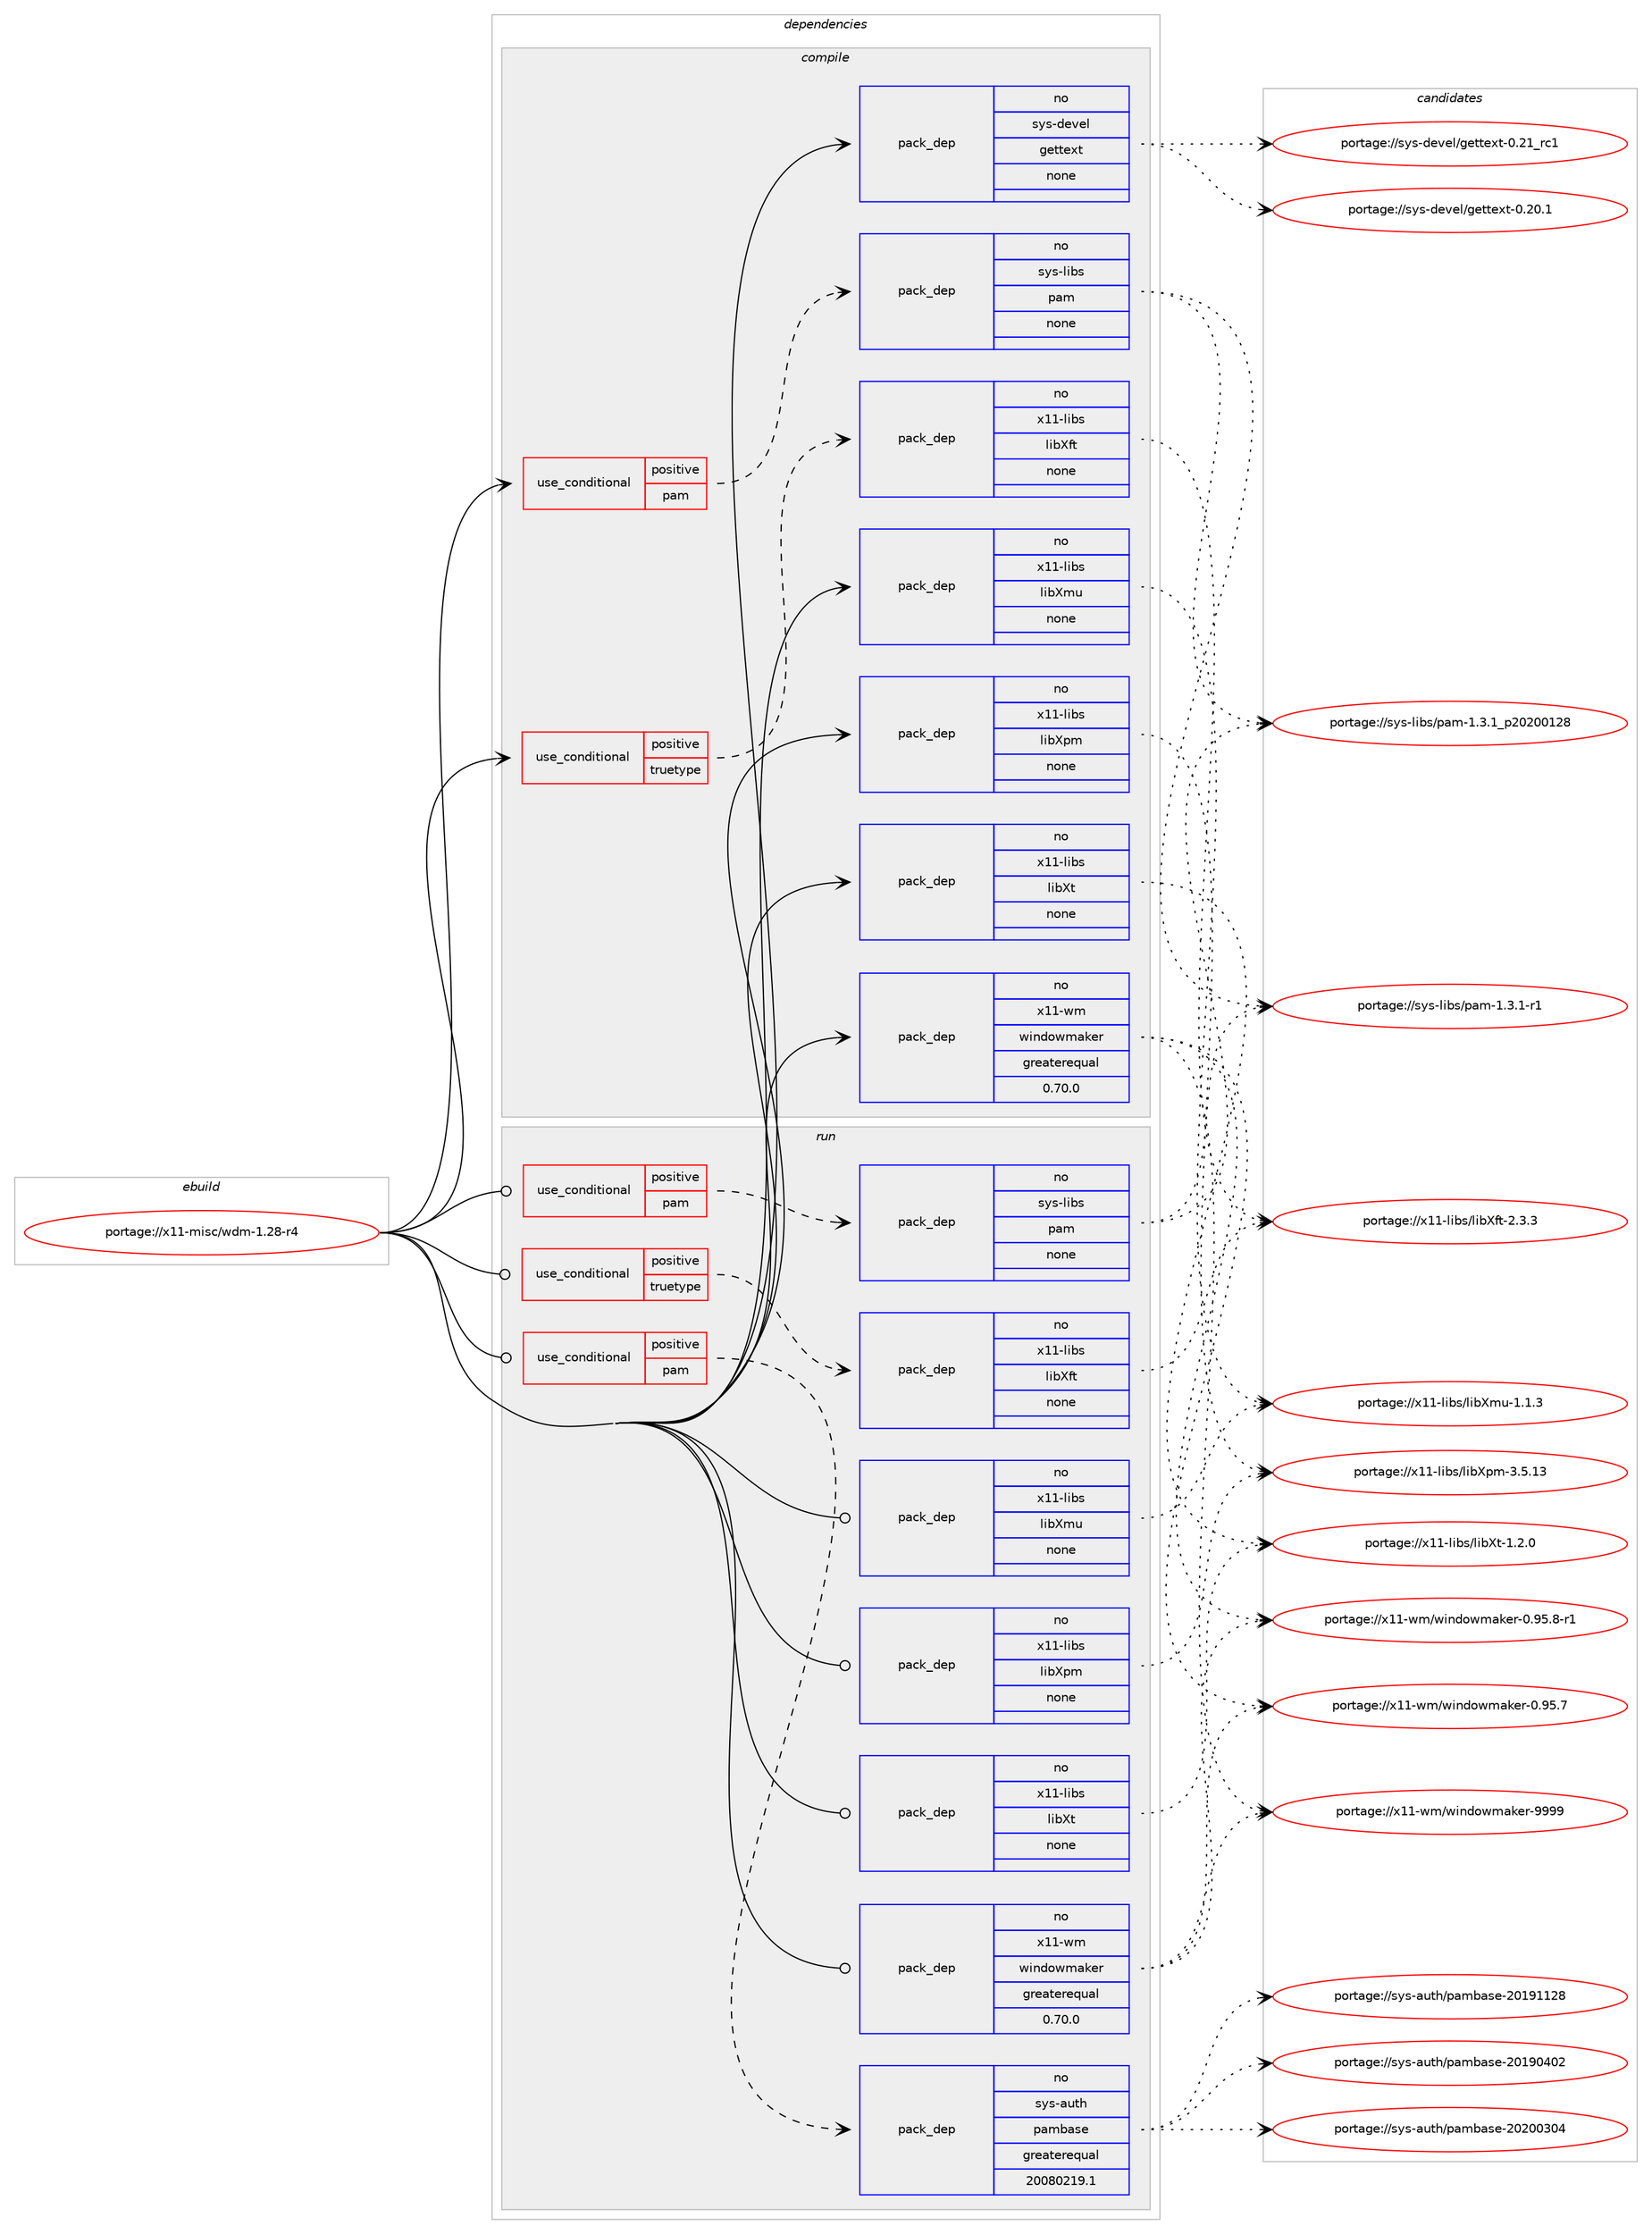 digraph prolog {

# *************
# Graph options
# *************

newrank=true;
concentrate=true;
compound=true;
graph [rankdir=LR,fontname=Helvetica,fontsize=10,ranksep=1.5];#, ranksep=2.5, nodesep=0.2];
edge  [arrowhead=vee];
node  [fontname=Helvetica,fontsize=10];

# **********
# The ebuild
# **********

subgraph cluster_leftcol {
color=gray;
rank=same;
label=<<i>ebuild</i>>;
id [label="portage://x11-misc/wdm-1.28-r4", color=red, width=4, href="../x11-misc/wdm-1.28-r4.svg"];
}

# ****************
# The dependencies
# ****************

subgraph cluster_midcol {
color=gray;
label=<<i>dependencies</i>>;
subgraph cluster_compile {
fillcolor="#eeeeee";
style=filled;
label=<<i>compile</i>>;
subgraph cond908 {
dependency7148 [label=<<TABLE BORDER="0" CELLBORDER="1" CELLSPACING="0" CELLPADDING="4"><TR><TD ROWSPAN="3" CELLPADDING="10">use_conditional</TD></TR><TR><TD>positive</TD></TR><TR><TD>pam</TD></TR></TABLE>>, shape=none, color=red];
subgraph pack6146 {
dependency7149 [label=<<TABLE BORDER="0" CELLBORDER="1" CELLSPACING="0" CELLPADDING="4" WIDTH="220"><TR><TD ROWSPAN="6" CELLPADDING="30">pack_dep</TD></TR><TR><TD WIDTH="110">no</TD></TR><TR><TD>sys-libs</TD></TR><TR><TD>pam</TD></TR><TR><TD>none</TD></TR><TR><TD></TD></TR></TABLE>>, shape=none, color=blue];
}
dependency7148:e -> dependency7149:w [weight=20,style="dashed",arrowhead="vee"];
}
id:e -> dependency7148:w [weight=20,style="solid",arrowhead="vee"];
subgraph cond909 {
dependency7150 [label=<<TABLE BORDER="0" CELLBORDER="1" CELLSPACING="0" CELLPADDING="4"><TR><TD ROWSPAN="3" CELLPADDING="10">use_conditional</TD></TR><TR><TD>positive</TD></TR><TR><TD>truetype</TD></TR></TABLE>>, shape=none, color=red];
subgraph pack6147 {
dependency7151 [label=<<TABLE BORDER="0" CELLBORDER="1" CELLSPACING="0" CELLPADDING="4" WIDTH="220"><TR><TD ROWSPAN="6" CELLPADDING="30">pack_dep</TD></TR><TR><TD WIDTH="110">no</TD></TR><TR><TD>x11-libs</TD></TR><TR><TD>libXft</TD></TR><TR><TD>none</TD></TR><TR><TD></TD></TR></TABLE>>, shape=none, color=blue];
}
dependency7150:e -> dependency7151:w [weight=20,style="dashed",arrowhead="vee"];
}
id:e -> dependency7150:w [weight=20,style="solid",arrowhead="vee"];
subgraph pack6148 {
dependency7152 [label=<<TABLE BORDER="0" CELLBORDER="1" CELLSPACING="0" CELLPADDING="4" WIDTH="220"><TR><TD ROWSPAN="6" CELLPADDING="30">pack_dep</TD></TR><TR><TD WIDTH="110">no</TD></TR><TR><TD>sys-devel</TD></TR><TR><TD>gettext</TD></TR><TR><TD>none</TD></TR><TR><TD></TD></TR></TABLE>>, shape=none, color=blue];
}
id:e -> dependency7152:w [weight=20,style="solid",arrowhead="vee"];
subgraph pack6149 {
dependency7153 [label=<<TABLE BORDER="0" CELLBORDER="1" CELLSPACING="0" CELLPADDING="4" WIDTH="220"><TR><TD ROWSPAN="6" CELLPADDING="30">pack_dep</TD></TR><TR><TD WIDTH="110">no</TD></TR><TR><TD>x11-libs</TD></TR><TR><TD>libXmu</TD></TR><TR><TD>none</TD></TR><TR><TD></TD></TR></TABLE>>, shape=none, color=blue];
}
id:e -> dependency7153:w [weight=20,style="solid",arrowhead="vee"];
subgraph pack6150 {
dependency7154 [label=<<TABLE BORDER="0" CELLBORDER="1" CELLSPACING="0" CELLPADDING="4" WIDTH="220"><TR><TD ROWSPAN="6" CELLPADDING="30">pack_dep</TD></TR><TR><TD WIDTH="110">no</TD></TR><TR><TD>x11-libs</TD></TR><TR><TD>libXpm</TD></TR><TR><TD>none</TD></TR><TR><TD></TD></TR></TABLE>>, shape=none, color=blue];
}
id:e -> dependency7154:w [weight=20,style="solid",arrowhead="vee"];
subgraph pack6151 {
dependency7155 [label=<<TABLE BORDER="0" CELLBORDER="1" CELLSPACING="0" CELLPADDING="4" WIDTH="220"><TR><TD ROWSPAN="6" CELLPADDING="30">pack_dep</TD></TR><TR><TD WIDTH="110">no</TD></TR><TR><TD>x11-libs</TD></TR><TR><TD>libXt</TD></TR><TR><TD>none</TD></TR><TR><TD></TD></TR></TABLE>>, shape=none, color=blue];
}
id:e -> dependency7155:w [weight=20,style="solid",arrowhead="vee"];
subgraph pack6152 {
dependency7156 [label=<<TABLE BORDER="0" CELLBORDER="1" CELLSPACING="0" CELLPADDING="4" WIDTH="220"><TR><TD ROWSPAN="6" CELLPADDING="30">pack_dep</TD></TR><TR><TD WIDTH="110">no</TD></TR><TR><TD>x11-wm</TD></TR><TR><TD>windowmaker</TD></TR><TR><TD>greaterequal</TD></TR><TR><TD>0.70.0</TD></TR></TABLE>>, shape=none, color=blue];
}
id:e -> dependency7156:w [weight=20,style="solid",arrowhead="vee"];
}
subgraph cluster_compileandrun {
fillcolor="#eeeeee";
style=filled;
label=<<i>compile and run</i>>;
}
subgraph cluster_run {
fillcolor="#eeeeee";
style=filled;
label=<<i>run</i>>;
subgraph cond910 {
dependency7157 [label=<<TABLE BORDER="0" CELLBORDER="1" CELLSPACING="0" CELLPADDING="4"><TR><TD ROWSPAN="3" CELLPADDING="10">use_conditional</TD></TR><TR><TD>positive</TD></TR><TR><TD>pam</TD></TR></TABLE>>, shape=none, color=red];
subgraph pack6153 {
dependency7158 [label=<<TABLE BORDER="0" CELLBORDER="1" CELLSPACING="0" CELLPADDING="4" WIDTH="220"><TR><TD ROWSPAN="6" CELLPADDING="30">pack_dep</TD></TR><TR><TD WIDTH="110">no</TD></TR><TR><TD>sys-auth</TD></TR><TR><TD>pambase</TD></TR><TR><TD>greaterequal</TD></TR><TR><TD>20080219.1</TD></TR></TABLE>>, shape=none, color=blue];
}
dependency7157:e -> dependency7158:w [weight=20,style="dashed",arrowhead="vee"];
}
id:e -> dependency7157:w [weight=20,style="solid",arrowhead="odot"];
subgraph cond911 {
dependency7159 [label=<<TABLE BORDER="0" CELLBORDER="1" CELLSPACING="0" CELLPADDING="4"><TR><TD ROWSPAN="3" CELLPADDING="10">use_conditional</TD></TR><TR><TD>positive</TD></TR><TR><TD>pam</TD></TR></TABLE>>, shape=none, color=red];
subgraph pack6154 {
dependency7160 [label=<<TABLE BORDER="0" CELLBORDER="1" CELLSPACING="0" CELLPADDING="4" WIDTH="220"><TR><TD ROWSPAN="6" CELLPADDING="30">pack_dep</TD></TR><TR><TD WIDTH="110">no</TD></TR><TR><TD>sys-libs</TD></TR><TR><TD>pam</TD></TR><TR><TD>none</TD></TR><TR><TD></TD></TR></TABLE>>, shape=none, color=blue];
}
dependency7159:e -> dependency7160:w [weight=20,style="dashed",arrowhead="vee"];
}
id:e -> dependency7159:w [weight=20,style="solid",arrowhead="odot"];
subgraph cond912 {
dependency7161 [label=<<TABLE BORDER="0" CELLBORDER="1" CELLSPACING="0" CELLPADDING="4"><TR><TD ROWSPAN="3" CELLPADDING="10">use_conditional</TD></TR><TR><TD>positive</TD></TR><TR><TD>truetype</TD></TR></TABLE>>, shape=none, color=red];
subgraph pack6155 {
dependency7162 [label=<<TABLE BORDER="0" CELLBORDER="1" CELLSPACING="0" CELLPADDING="4" WIDTH="220"><TR><TD ROWSPAN="6" CELLPADDING="30">pack_dep</TD></TR><TR><TD WIDTH="110">no</TD></TR><TR><TD>x11-libs</TD></TR><TR><TD>libXft</TD></TR><TR><TD>none</TD></TR><TR><TD></TD></TR></TABLE>>, shape=none, color=blue];
}
dependency7161:e -> dependency7162:w [weight=20,style="dashed",arrowhead="vee"];
}
id:e -> dependency7161:w [weight=20,style="solid",arrowhead="odot"];
subgraph pack6156 {
dependency7163 [label=<<TABLE BORDER="0" CELLBORDER="1" CELLSPACING="0" CELLPADDING="4" WIDTH="220"><TR><TD ROWSPAN="6" CELLPADDING="30">pack_dep</TD></TR><TR><TD WIDTH="110">no</TD></TR><TR><TD>x11-libs</TD></TR><TR><TD>libXmu</TD></TR><TR><TD>none</TD></TR><TR><TD></TD></TR></TABLE>>, shape=none, color=blue];
}
id:e -> dependency7163:w [weight=20,style="solid",arrowhead="odot"];
subgraph pack6157 {
dependency7164 [label=<<TABLE BORDER="0" CELLBORDER="1" CELLSPACING="0" CELLPADDING="4" WIDTH="220"><TR><TD ROWSPAN="6" CELLPADDING="30">pack_dep</TD></TR><TR><TD WIDTH="110">no</TD></TR><TR><TD>x11-libs</TD></TR><TR><TD>libXpm</TD></TR><TR><TD>none</TD></TR><TR><TD></TD></TR></TABLE>>, shape=none, color=blue];
}
id:e -> dependency7164:w [weight=20,style="solid",arrowhead="odot"];
subgraph pack6158 {
dependency7165 [label=<<TABLE BORDER="0" CELLBORDER="1" CELLSPACING="0" CELLPADDING="4" WIDTH="220"><TR><TD ROWSPAN="6" CELLPADDING="30">pack_dep</TD></TR><TR><TD WIDTH="110">no</TD></TR><TR><TD>x11-libs</TD></TR><TR><TD>libXt</TD></TR><TR><TD>none</TD></TR><TR><TD></TD></TR></TABLE>>, shape=none, color=blue];
}
id:e -> dependency7165:w [weight=20,style="solid",arrowhead="odot"];
subgraph pack6159 {
dependency7166 [label=<<TABLE BORDER="0" CELLBORDER="1" CELLSPACING="0" CELLPADDING="4" WIDTH="220"><TR><TD ROWSPAN="6" CELLPADDING="30">pack_dep</TD></TR><TR><TD WIDTH="110">no</TD></TR><TR><TD>x11-wm</TD></TR><TR><TD>windowmaker</TD></TR><TR><TD>greaterequal</TD></TR><TR><TD>0.70.0</TD></TR></TABLE>>, shape=none, color=blue];
}
id:e -> dependency7166:w [weight=20,style="solid",arrowhead="odot"];
}
}

# **************
# The candidates
# **************

subgraph cluster_choices {
rank=same;
color=gray;
label=<<i>candidates</i>>;

subgraph choice6146 {
color=black;
nodesep=1;
choice11512111545108105981154711297109454946514649951125048504848495056 [label="portage://sys-libs/pam-1.3.1_p20200128", color=red, width=4,href="../sys-libs/pam-1.3.1_p20200128.svg"];
choice115121115451081059811547112971094549465146494511449 [label="portage://sys-libs/pam-1.3.1-r1", color=red, width=4,href="../sys-libs/pam-1.3.1-r1.svg"];
dependency7149:e -> choice11512111545108105981154711297109454946514649951125048504848495056:w [style=dotted,weight="100"];
dependency7149:e -> choice115121115451081059811547112971094549465146494511449:w [style=dotted,weight="100"];
}
subgraph choice6147 {
color=black;
nodesep=1;
choice12049494510810598115471081059888102116455046514651 [label="portage://x11-libs/libXft-2.3.3", color=red, width=4,href="../x11-libs/libXft-2.3.3.svg"];
dependency7151:e -> choice12049494510810598115471081059888102116455046514651:w [style=dotted,weight="100"];
}
subgraph choice6148 {
color=black;
nodesep=1;
choice11512111545100101118101108471031011161161011201164548465049951149949 [label="portage://sys-devel/gettext-0.21_rc1", color=red, width=4,href="../sys-devel/gettext-0.21_rc1.svg"];
choice115121115451001011181011084710310111611610112011645484650484649 [label="portage://sys-devel/gettext-0.20.1", color=red, width=4,href="../sys-devel/gettext-0.20.1.svg"];
dependency7152:e -> choice11512111545100101118101108471031011161161011201164548465049951149949:w [style=dotted,weight="100"];
dependency7152:e -> choice115121115451001011181011084710310111611610112011645484650484649:w [style=dotted,weight="100"];
}
subgraph choice6149 {
color=black;
nodesep=1;
choice12049494510810598115471081059888109117454946494651 [label="portage://x11-libs/libXmu-1.1.3", color=red, width=4,href="../x11-libs/libXmu-1.1.3.svg"];
dependency7153:e -> choice12049494510810598115471081059888109117454946494651:w [style=dotted,weight="100"];
}
subgraph choice6150 {
color=black;
nodesep=1;
choice1204949451081059811547108105988811210945514653464951 [label="portage://x11-libs/libXpm-3.5.13", color=red, width=4,href="../x11-libs/libXpm-3.5.13.svg"];
dependency7154:e -> choice1204949451081059811547108105988811210945514653464951:w [style=dotted,weight="100"];
}
subgraph choice6151 {
color=black;
nodesep=1;
choice12049494510810598115471081059888116454946504648 [label="portage://x11-libs/libXt-1.2.0", color=red, width=4,href="../x11-libs/libXt-1.2.0.svg"];
dependency7155:e -> choice12049494510810598115471081059888116454946504648:w [style=dotted,weight="100"];
}
subgraph choice6152 {
color=black;
nodesep=1;
choice12049494511910947119105110100111119109971071011144557575757 [label="portage://x11-wm/windowmaker-9999", color=red, width=4,href="../x11-wm/windowmaker-9999.svg"];
choice1204949451191094711910511010011111910997107101114454846575346564511449 [label="portage://x11-wm/windowmaker-0.95.8-r1", color=red, width=4,href="../x11-wm/windowmaker-0.95.8-r1.svg"];
choice120494945119109471191051101001111191099710710111445484657534655 [label="portage://x11-wm/windowmaker-0.95.7", color=red, width=4,href="../x11-wm/windowmaker-0.95.7.svg"];
dependency7156:e -> choice12049494511910947119105110100111119109971071011144557575757:w [style=dotted,weight="100"];
dependency7156:e -> choice1204949451191094711910511010011111910997107101114454846575346564511449:w [style=dotted,weight="100"];
dependency7156:e -> choice120494945119109471191051101001111191099710710111445484657534655:w [style=dotted,weight="100"];
}
subgraph choice6153 {
color=black;
nodesep=1;
choice115121115459711711610447112971099897115101455048504848514852 [label="portage://sys-auth/pambase-20200304", color=red, width=4,href="../sys-auth/pambase-20200304.svg"];
choice115121115459711711610447112971099897115101455048495749495056 [label="portage://sys-auth/pambase-20191128", color=red, width=4,href="../sys-auth/pambase-20191128.svg"];
choice115121115459711711610447112971099897115101455048495748524850 [label="portage://sys-auth/pambase-20190402", color=red, width=4,href="../sys-auth/pambase-20190402.svg"];
dependency7158:e -> choice115121115459711711610447112971099897115101455048504848514852:w [style=dotted,weight="100"];
dependency7158:e -> choice115121115459711711610447112971099897115101455048495749495056:w [style=dotted,weight="100"];
dependency7158:e -> choice115121115459711711610447112971099897115101455048495748524850:w [style=dotted,weight="100"];
}
subgraph choice6154 {
color=black;
nodesep=1;
choice11512111545108105981154711297109454946514649951125048504848495056 [label="portage://sys-libs/pam-1.3.1_p20200128", color=red, width=4,href="../sys-libs/pam-1.3.1_p20200128.svg"];
choice115121115451081059811547112971094549465146494511449 [label="portage://sys-libs/pam-1.3.1-r1", color=red, width=4,href="../sys-libs/pam-1.3.1-r1.svg"];
dependency7160:e -> choice11512111545108105981154711297109454946514649951125048504848495056:w [style=dotted,weight="100"];
dependency7160:e -> choice115121115451081059811547112971094549465146494511449:w [style=dotted,weight="100"];
}
subgraph choice6155 {
color=black;
nodesep=1;
choice12049494510810598115471081059888102116455046514651 [label="portage://x11-libs/libXft-2.3.3", color=red, width=4,href="../x11-libs/libXft-2.3.3.svg"];
dependency7162:e -> choice12049494510810598115471081059888102116455046514651:w [style=dotted,weight="100"];
}
subgraph choice6156 {
color=black;
nodesep=1;
choice12049494510810598115471081059888109117454946494651 [label="portage://x11-libs/libXmu-1.1.3", color=red, width=4,href="../x11-libs/libXmu-1.1.3.svg"];
dependency7163:e -> choice12049494510810598115471081059888109117454946494651:w [style=dotted,weight="100"];
}
subgraph choice6157 {
color=black;
nodesep=1;
choice1204949451081059811547108105988811210945514653464951 [label="portage://x11-libs/libXpm-3.5.13", color=red, width=4,href="../x11-libs/libXpm-3.5.13.svg"];
dependency7164:e -> choice1204949451081059811547108105988811210945514653464951:w [style=dotted,weight="100"];
}
subgraph choice6158 {
color=black;
nodesep=1;
choice12049494510810598115471081059888116454946504648 [label="portage://x11-libs/libXt-1.2.0", color=red, width=4,href="../x11-libs/libXt-1.2.0.svg"];
dependency7165:e -> choice12049494510810598115471081059888116454946504648:w [style=dotted,weight="100"];
}
subgraph choice6159 {
color=black;
nodesep=1;
choice12049494511910947119105110100111119109971071011144557575757 [label="portage://x11-wm/windowmaker-9999", color=red, width=4,href="../x11-wm/windowmaker-9999.svg"];
choice1204949451191094711910511010011111910997107101114454846575346564511449 [label="portage://x11-wm/windowmaker-0.95.8-r1", color=red, width=4,href="../x11-wm/windowmaker-0.95.8-r1.svg"];
choice120494945119109471191051101001111191099710710111445484657534655 [label="portage://x11-wm/windowmaker-0.95.7", color=red, width=4,href="../x11-wm/windowmaker-0.95.7.svg"];
dependency7166:e -> choice12049494511910947119105110100111119109971071011144557575757:w [style=dotted,weight="100"];
dependency7166:e -> choice1204949451191094711910511010011111910997107101114454846575346564511449:w [style=dotted,weight="100"];
dependency7166:e -> choice120494945119109471191051101001111191099710710111445484657534655:w [style=dotted,weight="100"];
}
}

}
